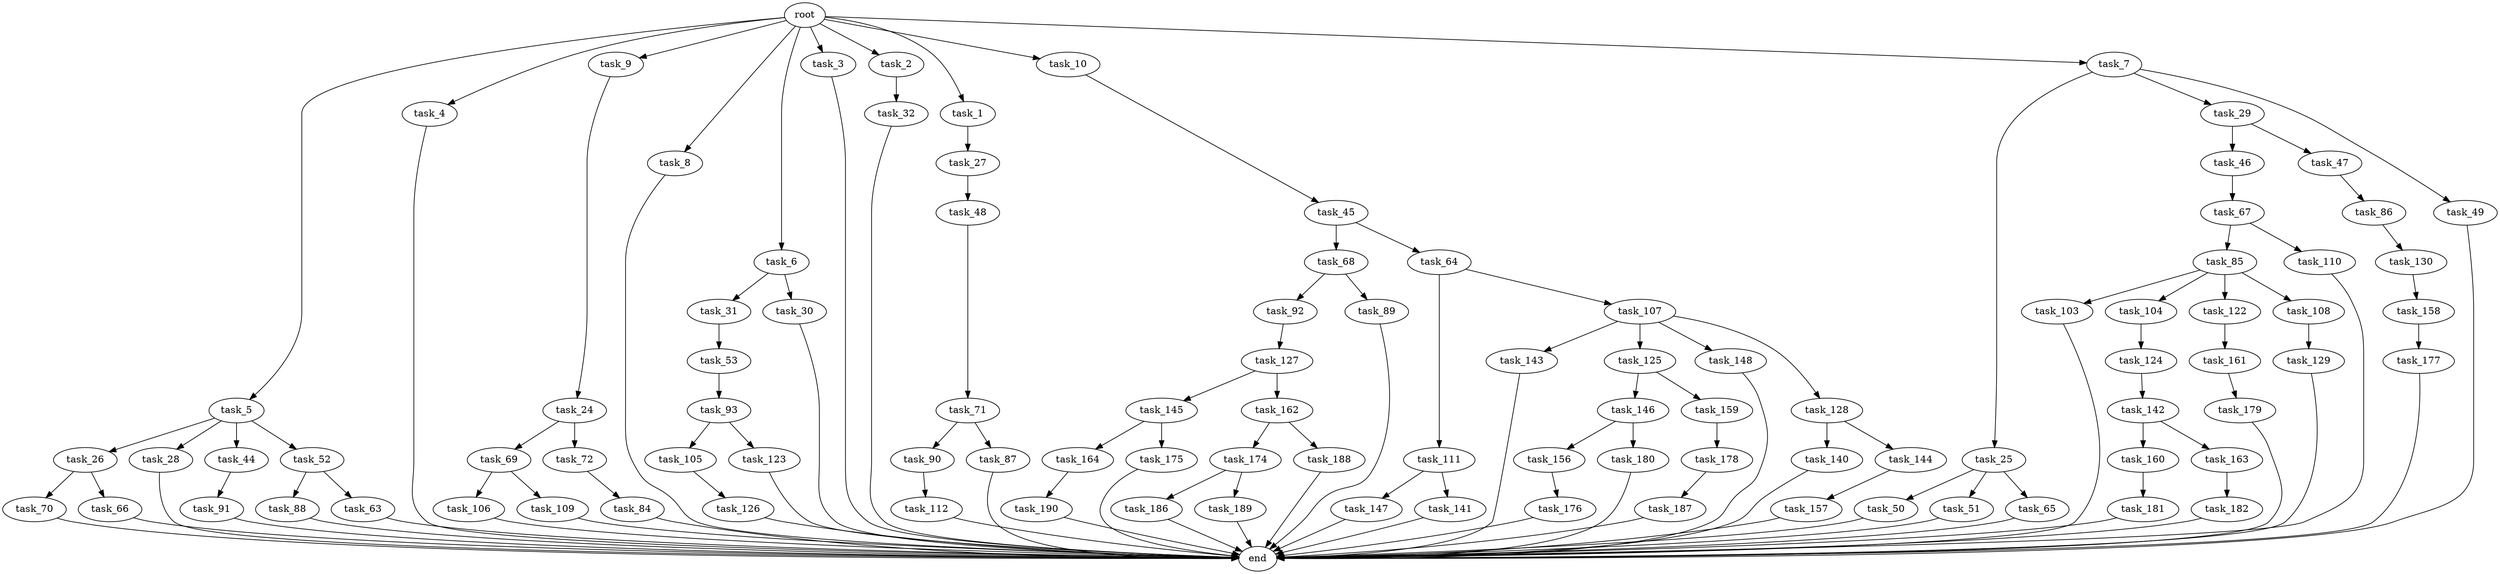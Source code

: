 digraph G {
  task_129 [size="773094113.280000"];
  task_27 [size="1374389534.720000"];
  task_68 [size="8589934592.000000"];
  task_50 [size="4209067950.080000"];
  task_181 [size="5497558138.880000"];
  task_187 [size="8589934592.000000"];
  task_5 [size="10.240000"];
  task_4 [size="10.240000"];
  task_84 [size="3092376453.120000"];
  task_112 [size="4209067950.080000"];
  task_147 [size="2147483648.000000"];
  task_90 [size="1374389534.720000"];
  task_190 [size="773094113.280000"];
  task_143 [size="6957847019.520000"];
  task_26 [size="3092376453.120000"];
  task_64 [size="8589934592.000000"];
  task_103 [size="4209067950.080000"];
  task_141 [size="2147483648.000000"];
  task_31 [size="8589934592.000000"];
  task_51 [size="4209067950.080000"];
  task_28 [size="3092376453.120000"];
  task_88 [size="8589934592.000000"];
  task_9 [size="10.240000"];
  task_44 [size="3092376453.120000"];
  task_174 [size="3092376453.120000"];
  task_52 [size="3092376453.120000"];
  task_142 [size="773094113.280000"];
  task_8 [size="10.240000"];
  task_69 [size="773094113.280000"];
  task_86 [size="6957847019.520000"];
  task_160 [size="3092376453.120000"];
  task_179 [size="3092376453.120000"];
  task_91 [size="3092376453.120000"];
  task_182 [size="5497558138.880000"];
  task_105 [size="6957847019.520000"];
  task_188 [size="3092376453.120000"];
  task_140 [size="4209067950.080000"];
  task_158 [size="1374389534.720000"];
  task_24 [size="1374389534.720000"];
  task_85 [size="2147483648.000000"];
  task_186 [size="6957847019.520000"];
  task_104 [size="4209067950.080000"];
  task_177 [size="3092376453.120000"];
  task_106 [size="8589934592.000000"];
  task_122 [size="4209067950.080000"];
  task_63 [size="8589934592.000000"];
  task_6 [size="10.240000"];
  task_3 [size="10.240000"];
  task_111 [size="8589934592.000000"];
  task_125 [size="6957847019.520000"];
  end [size="0.000000"];
  task_144 [size="4209067950.080000"];
  task_70 [size="1374389534.720000"];
  task_148 [size="6957847019.520000"];
  task_164 [size="1374389534.720000"];
  task_176 [size="4209067950.080000"];
  task_71 [size="343597383.680000"];
  task_163 [size="3092376453.120000"];
  task_161 [size="2147483648.000000"];
  task_107 [size="8589934592.000000"];
  task_30 [size="8589934592.000000"];
  task_48 [size="773094113.280000"];
  task_45 [size="5497558138.880000"];
  task_46 [size="4209067950.080000"];
  task_124 [size="773094113.280000"];
  task_32 [size="2147483648.000000"];
  task_145 [size="3092376453.120000"];
  task_162 [size="3092376453.120000"];
  task_2 [size="10.240000"];
  task_1 [size="10.240000"];
  task_25 [size="8589934592.000000"];
  task_156 [size="343597383.680000"];
  task_146 [size="3092376453.120000"];
  task_130 [size="6957847019.520000"];
  task_29 [size="8589934592.000000"];
  task_123 [size="6957847019.520000"];
  task_87 [size="1374389534.720000"];
  task_109 [size="8589934592.000000"];
  task_72 [size="773094113.280000"];
  task_178 [size="1374389534.720000"];
  task_126 [size="2147483648.000000"];
  task_92 [size="6957847019.520000"];
  task_49 [size="8589934592.000000"];
  task_10 [size="10.240000"];
  task_65 [size="4209067950.080000"];
  task_67 [size="343597383.680000"];
  task_7 [size="10.240000"];
  task_127 [size="8589934592.000000"];
  task_189 [size="6957847019.520000"];
  task_128 [size="6957847019.520000"];
  task_110 [size="2147483648.000000"];
  root [size="0.000000"];
  task_47 [size="4209067950.080000"];
  task_157 [size="1374389534.720000"];
  task_93 [size="2147483648.000000"];
  task_89 [size="6957847019.520000"];
  task_180 [size="343597383.680000"];
  task_108 [size="4209067950.080000"];
  task_66 [size="1374389534.720000"];
  task_159 [size="3092376453.120000"];
  task_175 [size="1374389534.720000"];
  task_53 [size="3092376453.120000"];

  task_129 -> end [size="1.000000"];
  task_27 -> task_48 [size="75497472.000000"];
  task_68 -> task_89 [size="679477248.000000"];
  task_68 -> task_92 [size="679477248.000000"];
  task_50 -> end [size="1.000000"];
  task_181 -> end [size="1.000000"];
  task_187 -> end [size="1.000000"];
  task_5 -> task_44 [size="301989888.000000"];
  task_5 -> task_28 [size="301989888.000000"];
  task_5 -> task_26 [size="301989888.000000"];
  task_5 -> task_52 [size="301989888.000000"];
  task_4 -> end [size="1.000000"];
  task_84 -> end [size="1.000000"];
  task_112 -> end [size="1.000000"];
  task_147 -> end [size="1.000000"];
  task_90 -> task_112 [size="411041792.000000"];
  task_190 -> end [size="1.000000"];
  task_143 -> end [size="1.000000"];
  task_26 -> task_70 [size="134217728.000000"];
  task_26 -> task_66 [size="134217728.000000"];
  task_64 -> task_111 [size="838860800.000000"];
  task_64 -> task_107 [size="838860800.000000"];
  task_103 -> end [size="1.000000"];
  task_141 -> end [size="1.000000"];
  task_31 -> task_53 [size="301989888.000000"];
  task_51 -> end [size="1.000000"];
  task_28 -> end [size="1.000000"];
  task_88 -> end [size="1.000000"];
  task_9 -> task_24 [size="134217728.000000"];
  task_44 -> task_91 [size="301989888.000000"];
  task_174 -> task_189 [size="679477248.000000"];
  task_174 -> task_186 [size="679477248.000000"];
  task_52 -> task_63 [size="838860800.000000"];
  task_52 -> task_88 [size="838860800.000000"];
  task_142 -> task_163 [size="301989888.000000"];
  task_142 -> task_160 [size="301989888.000000"];
  task_8 -> end [size="1.000000"];
  task_69 -> task_109 [size="838860800.000000"];
  task_69 -> task_106 [size="838860800.000000"];
  task_86 -> task_130 [size="679477248.000000"];
  task_160 -> task_181 [size="536870912.000000"];
  task_179 -> end [size="1.000000"];
  task_91 -> end [size="1.000000"];
  task_182 -> end [size="1.000000"];
  task_105 -> task_126 [size="209715200.000000"];
  task_188 -> end [size="1.000000"];
  task_140 -> end [size="1.000000"];
  task_158 -> task_177 [size="301989888.000000"];
  task_24 -> task_72 [size="75497472.000000"];
  task_24 -> task_69 [size="75497472.000000"];
  task_85 -> task_104 [size="411041792.000000"];
  task_85 -> task_108 [size="411041792.000000"];
  task_85 -> task_103 [size="411041792.000000"];
  task_85 -> task_122 [size="411041792.000000"];
  task_186 -> end [size="1.000000"];
  task_104 -> task_124 [size="75497472.000000"];
  task_177 -> end [size="1.000000"];
  task_106 -> end [size="1.000000"];
  task_122 -> task_161 [size="209715200.000000"];
  task_63 -> end [size="1.000000"];
  task_6 -> task_30 [size="838860800.000000"];
  task_6 -> task_31 [size="838860800.000000"];
  task_3 -> end [size="1.000000"];
  task_111 -> task_141 [size="209715200.000000"];
  task_111 -> task_147 [size="209715200.000000"];
  task_125 -> task_146 [size="301989888.000000"];
  task_125 -> task_159 [size="301989888.000000"];
  task_144 -> task_157 [size="134217728.000000"];
  task_70 -> end [size="1.000000"];
  task_148 -> end [size="1.000000"];
  task_164 -> task_190 [size="75497472.000000"];
  task_176 -> end [size="1.000000"];
  task_71 -> task_87 [size="134217728.000000"];
  task_71 -> task_90 [size="134217728.000000"];
  task_163 -> task_182 [size="536870912.000000"];
  task_161 -> task_179 [size="301989888.000000"];
  task_107 -> task_148 [size="679477248.000000"];
  task_107 -> task_125 [size="679477248.000000"];
  task_107 -> task_143 [size="679477248.000000"];
  task_107 -> task_128 [size="679477248.000000"];
  task_30 -> end [size="1.000000"];
  task_48 -> task_71 [size="33554432.000000"];
  task_45 -> task_64 [size="838860800.000000"];
  task_45 -> task_68 [size="838860800.000000"];
  task_46 -> task_67 [size="33554432.000000"];
  task_124 -> task_142 [size="75497472.000000"];
  task_32 -> end [size="1.000000"];
  task_145 -> task_164 [size="134217728.000000"];
  task_145 -> task_175 [size="134217728.000000"];
  task_162 -> task_188 [size="301989888.000000"];
  task_162 -> task_174 [size="301989888.000000"];
  task_2 -> task_32 [size="209715200.000000"];
  task_1 -> task_27 [size="134217728.000000"];
  task_25 -> task_51 [size="411041792.000000"];
  task_25 -> task_50 [size="411041792.000000"];
  task_25 -> task_65 [size="411041792.000000"];
  task_156 -> task_176 [size="411041792.000000"];
  task_146 -> task_156 [size="33554432.000000"];
  task_146 -> task_180 [size="33554432.000000"];
  task_130 -> task_158 [size="134217728.000000"];
  task_29 -> task_46 [size="411041792.000000"];
  task_29 -> task_47 [size="411041792.000000"];
  task_123 -> end [size="1.000000"];
  task_87 -> end [size="1.000000"];
  task_109 -> end [size="1.000000"];
  task_72 -> task_84 [size="301989888.000000"];
  task_178 -> task_187 [size="838860800.000000"];
  task_126 -> end [size="1.000000"];
  task_92 -> task_127 [size="838860800.000000"];
  task_49 -> end [size="1.000000"];
  task_10 -> task_45 [size="536870912.000000"];
  task_65 -> end [size="1.000000"];
  task_67 -> task_85 [size="209715200.000000"];
  task_67 -> task_110 [size="209715200.000000"];
  task_7 -> task_49 [size="838860800.000000"];
  task_7 -> task_25 [size="838860800.000000"];
  task_7 -> task_29 [size="838860800.000000"];
  task_127 -> task_162 [size="301989888.000000"];
  task_127 -> task_145 [size="301989888.000000"];
  task_189 -> end [size="1.000000"];
  task_128 -> task_140 [size="411041792.000000"];
  task_128 -> task_144 [size="411041792.000000"];
  task_110 -> end [size="1.000000"];
  root -> task_8 [size="1.000000"];
  root -> task_10 [size="1.000000"];
  root -> task_2 [size="1.000000"];
  root -> task_5 [size="1.000000"];
  root -> task_4 [size="1.000000"];
  root -> task_9 [size="1.000000"];
  root -> task_1 [size="1.000000"];
  root -> task_7 [size="1.000000"];
  root -> task_6 [size="1.000000"];
  root -> task_3 [size="1.000000"];
  task_47 -> task_86 [size="679477248.000000"];
  task_157 -> end [size="1.000000"];
  task_93 -> task_123 [size="679477248.000000"];
  task_93 -> task_105 [size="679477248.000000"];
  task_89 -> end [size="1.000000"];
  task_180 -> end [size="1.000000"];
  task_108 -> task_129 [size="75497472.000000"];
  task_66 -> end [size="1.000000"];
  task_159 -> task_178 [size="134217728.000000"];
  task_175 -> end [size="1.000000"];
  task_53 -> task_93 [size="209715200.000000"];
}
